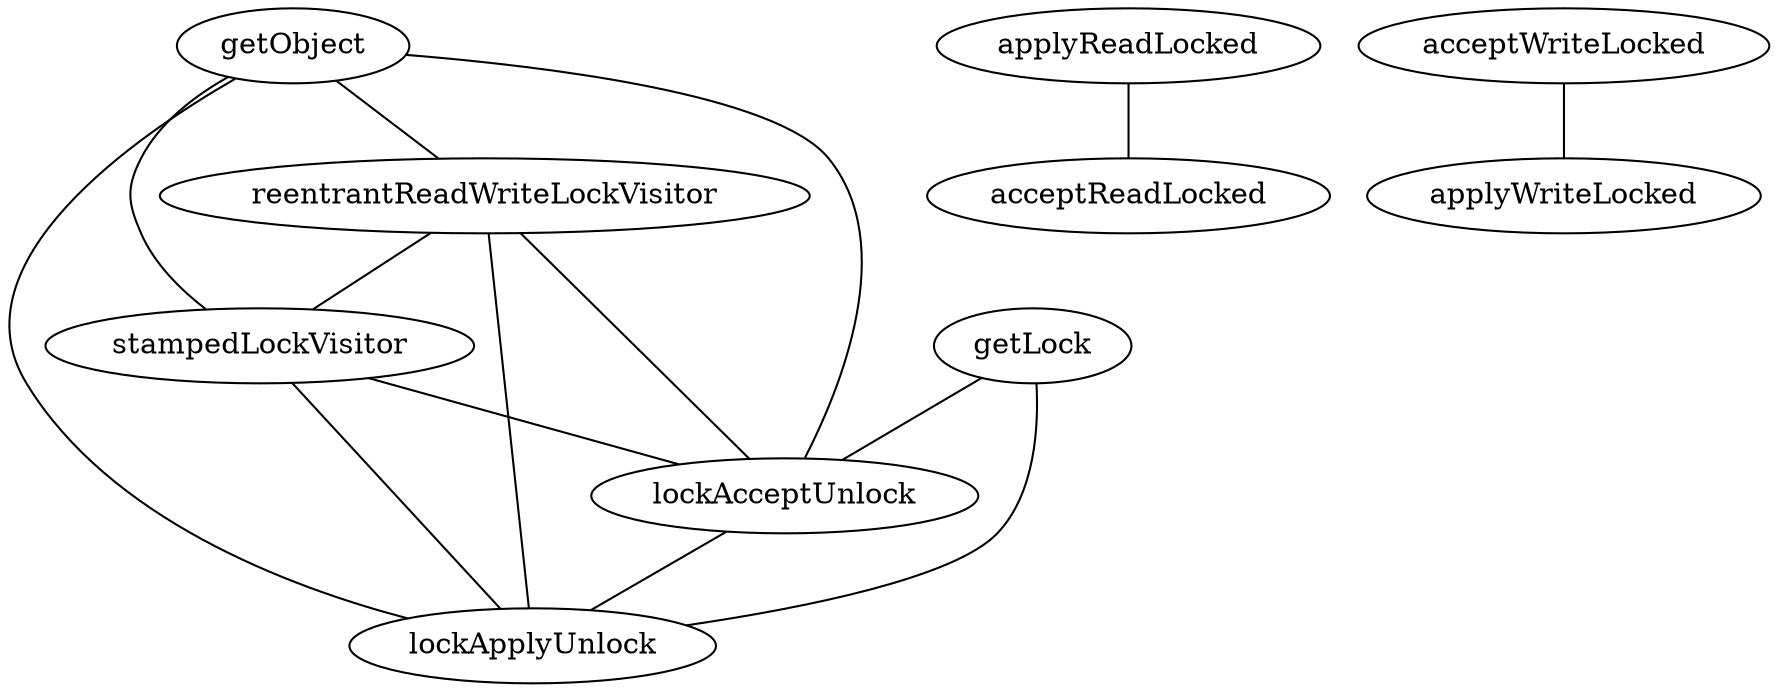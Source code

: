 strict graph ip_map {
getObject--reentrantReadWriteLockVisitor;
getObject--stampedLockVisitor;
getObject--lockAcceptUnlock;
getObject--lockApplyUnlock;
getLock--lockAcceptUnlock;
getLock--lockApplyUnlock;
applyReadLocked--acceptReadLocked;
reentrantReadWriteLockVisitor--stampedLockVisitor;
reentrantReadWriteLockVisitor--lockAcceptUnlock;
reentrantReadWriteLockVisitor--lockApplyUnlock;
acceptWriteLocked--applyWriteLocked;
stampedLockVisitor--lockAcceptUnlock;
stampedLockVisitor--lockApplyUnlock;
lockAcceptUnlock--lockApplyUnlock;
}